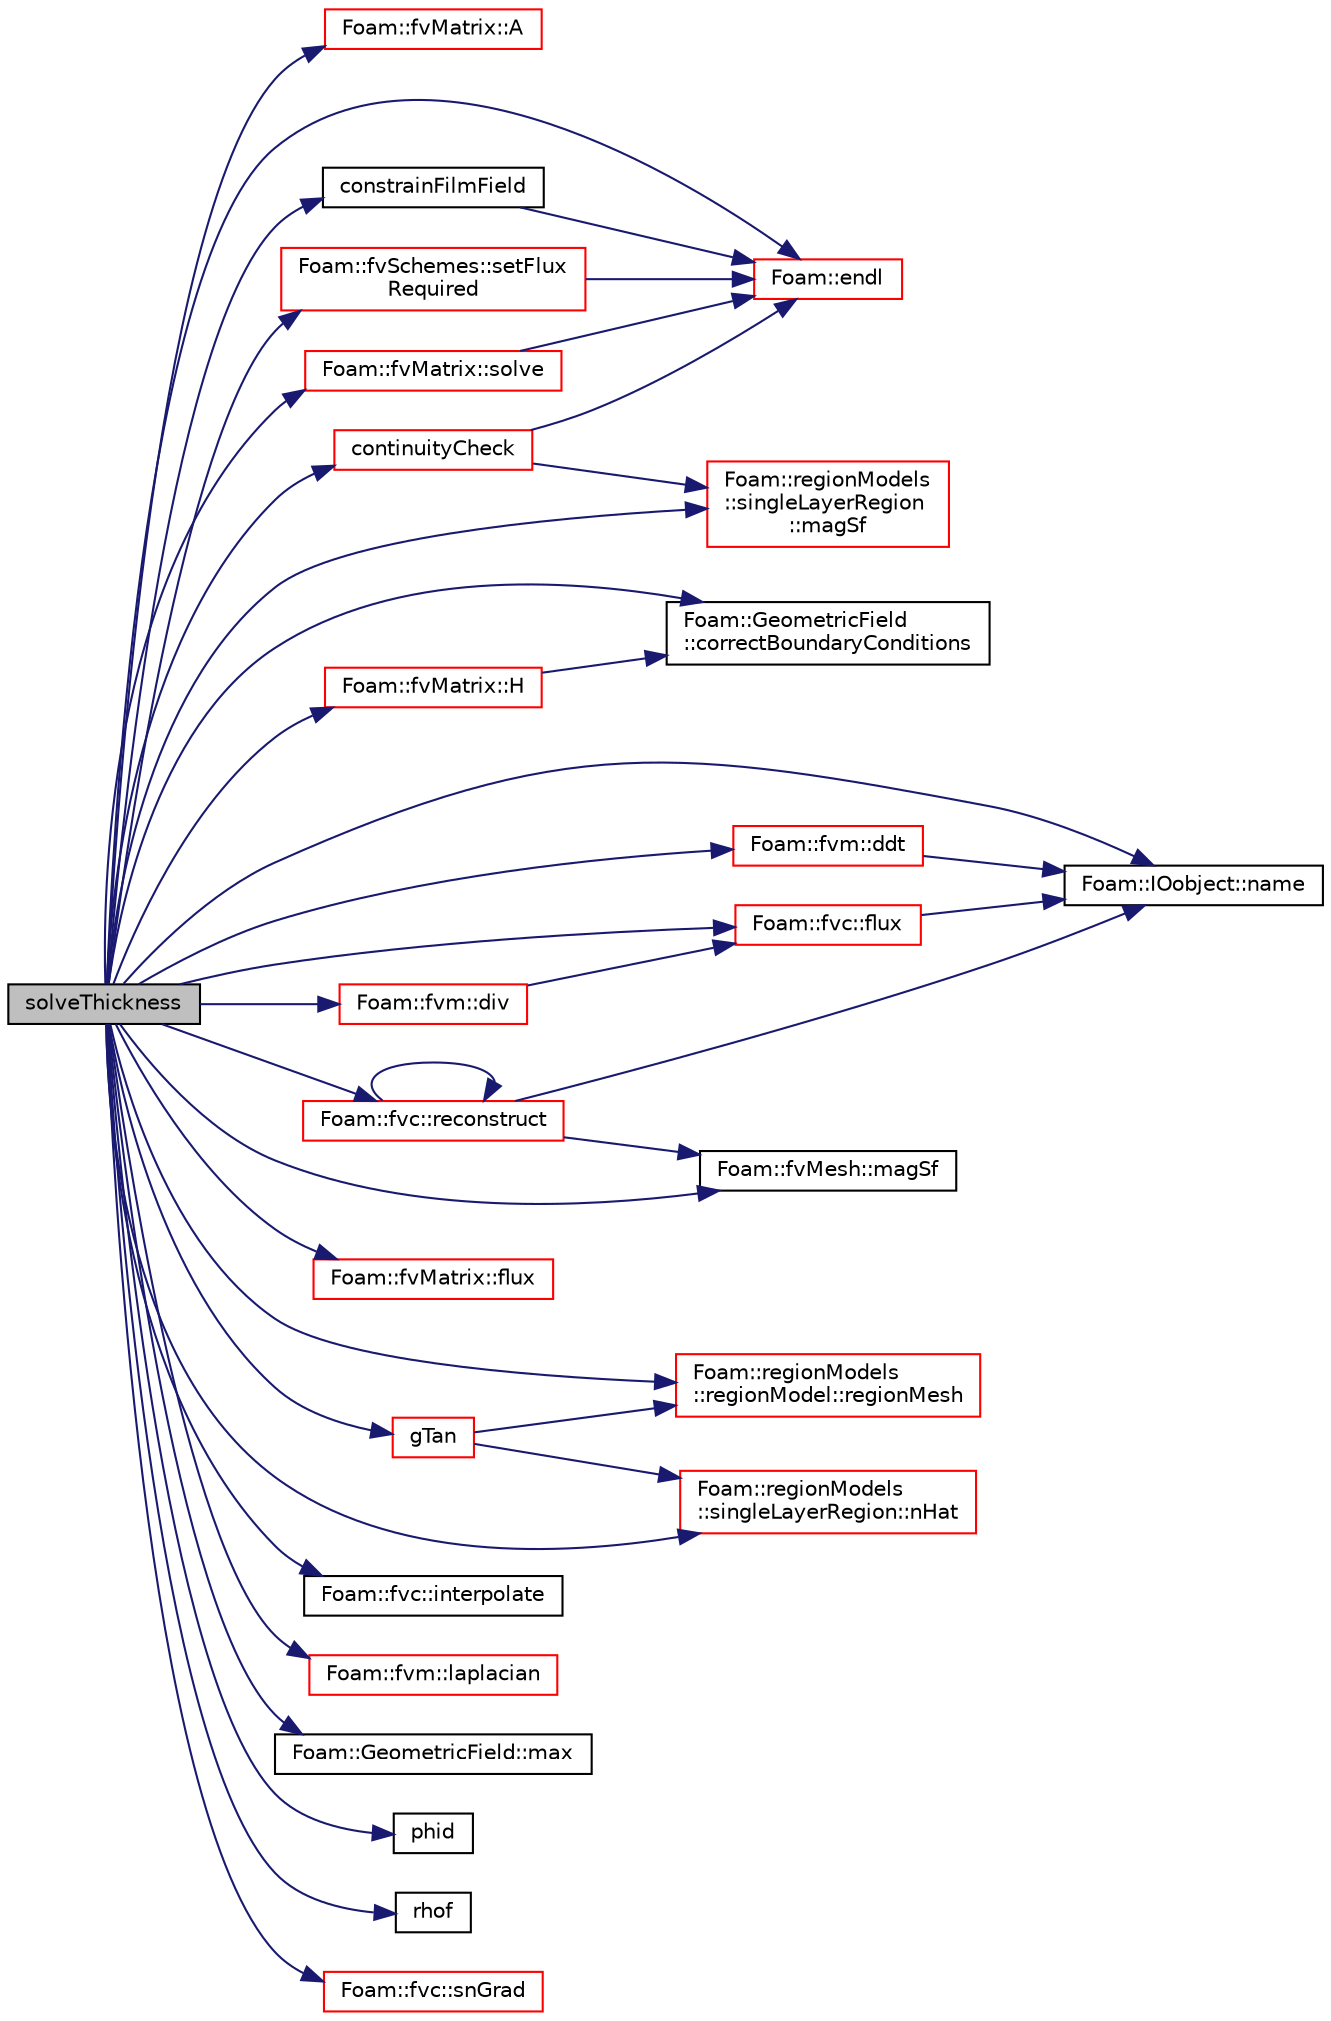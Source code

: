 digraph "solveThickness"
{
  bgcolor="transparent";
  edge [fontname="Helvetica",fontsize="10",labelfontname="Helvetica",labelfontsize="10"];
  node [fontname="Helvetica",fontsize="10",shape=record];
  rankdir="LR";
  Node2292 [label="solveThickness",height=0.2,width=0.4,color="black", fillcolor="grey75", style="filled", fontcolor="black"];
  Node2292 -> Node2293 [color="midnightblue",fontsize="10",style="solid",fontname="Helvetica"];
  Node2293 [label="Foam::fvMatrix::A",height=0.2,width=0.4,color="red",URL="$a23173.html#a0a5700c99b33f36165d0fbc6ba521bf3",tooltip="Return the central coefficient. "];
  Node2292 -> Node2644 [color="midnightblue",fontsize="10",style="solid",fontname="Helvetica"];
  Node2644 [label="constrainFilmField",height=0.2,width=0.4,color="black",URL="$a30117.html#ae27a243ad90c3b9a6367edd682017bd7",tooltip="Constrain a film region master/slave boundaries of a field to a. "];
  Node2644 -> Node2316 [color="midnightblue",fontsize="10",style="solid",fontname="Helvetica"];
  Node2316 [label="Foam::endl",height=0.2,width=0.4,color="red",URL="$a21851.html#a2db8fe02a0d3909e9351bb4275b23ce4",tooltip="Add newline and flush stream. "];
  Node2292 -> Node2645 [color="midnightblue",fontsize="10",style="solid",fontname="Helvetica"];
  Node2645 [label="continuityCheck",height=0.2,width=0.4,color="red",URL="$a30117.html#a14bd3e6eaad50b584cfdb55cb6ab073e",tooltip="Continuity check. "];
  Node2645 -> Node2316 [color="midnightblue",fontsize="10",style="solid",fontname="Helvetica"];
  Node2645 -> Node2650 [color="midnightblue",fontsize="10",style="solid",fontname="Helvetica"];
  Node2650 [label="Foam::regionModels\l::singleLayerRegion\l::magSf",height=0.2,width=0.4,color="red",URL="$a30093.html#a731a7fa3f5bd4f856355b52d64f38d1a",tooltip="Return the face area magnitudes / [m2]. "];
  Node2292 -> Node2655 [color="midnightblue",fontsize="10",style="solid",fontname="Helvetica"];
  Node2655 [label="Foam::GeometricField\l::correctBoundaryConditions",height=0.2,width=0.4,color="black",URL="$a23249.html#acaf6878ef900e593c4b20812f1b567d6",tooltip="Correct boundary field. "];
  Node2292 -> Node2653 [color="midnightblue",fontsize="10",style="solid",fontname="Helvetica"];
  Node2653 [label="Foam::fvm::ddt",height=0.2,width=0.4,color="red",URL="$a21862.html#a2d88eca98ab69b84af7ddb96e35f5a44"];
  Node2653 -> Node2501 [color="midnightblue",fontsize="10",style="solid",fontname="Helvetica"];
  Node2501 [label="Foam::IOobject::name",height=0.2,width=0.4,color="black",URL="$a27249.html#acc80e00a8ac919288fb55bd14cc88bf6",tooltip="Return name. "];
  Node2292 -> Node2656 [color="midnightblue",fontsize="10",style="solid",fontname="Helvetica"];
  Node2656 [label="Foam::fvm::div",height=0.2,width=0.4,color="red",URL="$a21862.html#a058dd4757c11ae656c8d576632b33d25"];
  Node2656 -> Node2657 [color="midnightblue",fontsize="10",style="solid",fontname="Helvetica"];
  Node2657 [label="Foam::fvc::flux",height=0.2,width=0.4,color="red",URL="$a21861.html#a8fc1922666ca94c5fd207b8b96f99467",tooltip="Return the face-flux field obtained from the given volVectorField. "];
  Node2657 -> Node2501 [color="midnightblue",fontsize="10",style="solid",fontname="Helvetica"];
  Node2292 -> Node2316 [color="midnightblue",fontsize="10",style="solid",fontname="Helvetica"];
  Node2292 -> Node2657 [color="midnightblue",fontsize="10",style="solid",fontname="Helvetica"];
  Node2292 -> Node2665 [color="midnightblue",fontsize="10",style="solid",fontname="Helvetica"];
  Node2665 [label="Foam::fvMatrix::flux",height=0.2,width=0.4,color="red",URL="$a23173.html#a08a0042554e1fad1421e103a8edfc3f4",tooltip="Return the face-flux field from the matrix. "];
  Node2292 -> Node2668 [color="midnightblue",fontsize="10",style="solid",fontname="Helvetica"];
  Node2668 [label="gTan",height=0.2,width=0.4,color="red",URL="$a30117.html#a1c0012d17f873c2db13bc2113d177055",tooltip="Return the gravity tangential component contributions. "];
  Node2668 -> Node2670 [color="midnightblue",fontsize="10",style="solid",fontname="Helvetica"];
  Node2670 [label="Foam::regionModels\l::regionModel::regionMesh",height=0.2,width=0.4,color="red",URL="$a30073.html#a89a37969c20983ee143c612486ce5313",tooltip="Return the region mesh database. "];
  Node2668 -> Node2674 [color="midnightblue",fontsize="10",style="solid",fontname="Helvetica"];
  Node2674 [label="Foam::regionModels\l::singleLayerRegion::nHat",height=0.2,width=0.4,color="red",URL="$a30093.html#a90a92816e920c11a80745dfb8e2592e0",tooltip="Return the patch normal vectors. "];
  Node2292 -> Node2676 [color="midnightblue",fontsize="10",style="solid",fontname="Helvetica"];
  Node2676 [label="Foam::fvMatrix::H",height=0.2,width=0.4,color="red",URL="$a23173.html#ab48cc6540eedab5e23286b6fa19d53f5",tooltip="Return the H operation source. "];
  Node2676 -> Node2655 [color="midnightblue",fontsize="10",style="solid",fontname="Helvetica"];
  Node2292 -> Node2682 [color="midnightblue",fontsize="10",style="solid",fontname="Helvetica"];
  Node2682 [label="Foam::fvc::interpolate",height=0.2,width=0.4,color="black",URL="$a21861.html#a768cc91e806b7278729a11134de57ecf",tooltip="Interpolate field onto faces using scheme given by Istream. "];
  Node2292 -> Node2683 [color="midnightblue",fontsize="10",style="solid",fontname="Helvetica"];
  Node2683 [label="Foam::fvm::laplacian",height=0.2,width=0.4,color="red",URL="$a21862.html#a05679b154654e47e9f1e2fbd2bc0bae0"];
  Node2292 -> Node2650 [color="midnightblue",fontsize="10",style="solid",fontname="Helvetica"];
  Node2292 -> Node2341 [color="midnightblue",fontsize="10",style="solid",fontname="Helvetica"];
  Node2341 [label="Foam::fvMesh::magSf",height=0.2,width=0.4,color="black",URL="$a23593.html#aabb6ccdce50591ae471b48b146bd27e3",tooltip="Return cell face area magnitudes. "];
  Node2292 -> Node2684 [color="midnightblue",fontsize="10",style="solid",fontname="Helvetica"];
  Node2684 [label="Foam::GeometricField::max",height=0.2,width=0.4,color="black",URL="$a23249.html#a02f51609ede2ab447ff3511e01db1fc6"];
  Node2292 -> Node2501 [color="midnightblue",fontsize="10",style="solid",fontname="Helvetica"];
  Node2292 -> Node2674 [color="midnightblue",fontsize="10",style="solid",fontname="Helvetica"];
  Node2292 -> Node2685 [color="midnightblue",fontsize="10",style="solid",fontname="Helvetica"];
  Node2685 [label="phid",height=0.2,width=0.4,color="black",URL="$a39233.html#a1dc9930b66a1b17612a02e005eea813d"];
  Node2292 -> Node2686 [color="midnightblue",fontsize="10",style="solid",fontname="Helvetica"];
  Node2686 [label="Foam::fvc::reconstruct",height=0.2,width=0.4,color="red",URL="$a21861.html#ad8a6471328adb4cddcc0d4cedfa39ca2"];
  Node2686 -> Node2341 [color="midnightblue",fontsize="10",style="solid",fontname="Helvetica"];
  Node2686 -> Node2501 [color="midnightblue",fontsize="10",style="solid",fontname="Helvetica"];
  Node2686 -> Node2686 [color="midnightblue",fontsize="10",style="solid",fontname="Helvetica"];
  Node2292 -> Node2670 [color="midnightblue",fontsize="10",style="solid",fontname="Helvetica"];
  Node2292 -> Node2690 [color="midnightblue",fontsize="10",style="solid",fontname="Helvetica"];
  Node2690 [label="rhof",height=0.2,width=0.4,color="black",URL="$a39668.html#aad82e234d29607836931745292fc3c8b"];
  Node2292 -> Node2691 [color="midnightblue",fontsize="10",style="solid",fontname="Helvetica"];
  Node2691 [label="Foam::fvSchemes::setFlux\lRequired",height=0.2,width=0.4,color="red",URL="$a23345.html#a1fe8ee3a891a76f4915170aae8e1a05e"];
  Node2691 -> Node2316 [color="midnightblue",fontsize="10",style="solid",fontname="Helvetica"];
  Node2292 -> Node2692 [color="midnightblue",fontsize="10",style="solid",fontname="Helvetica"];
  Node2692 [label="Foam::fvc::snGrad",height=0.2,width=0.4,color="red",URL="$a21861.html#a15da734ee906cb52cf17937ab84c41a0"];
  Node2292 -> Node2694 [color="midnightblue",fontsize="10",style="solid",fontname="Helvetica"];
  Node2694 [label="Foam::fvMatrix::solve",height=0.2,width=0.4,color="red",URL="$a23173.html#a0966e44d9a6bc12663a0d60e8e038307",tooltip="Solve segregated or coupled returning the solution statistics. "];
  Node2694 -> Node2316 [color="midnightblue",fontsize="10",style="solid",fontname="Helvetica"];
}
